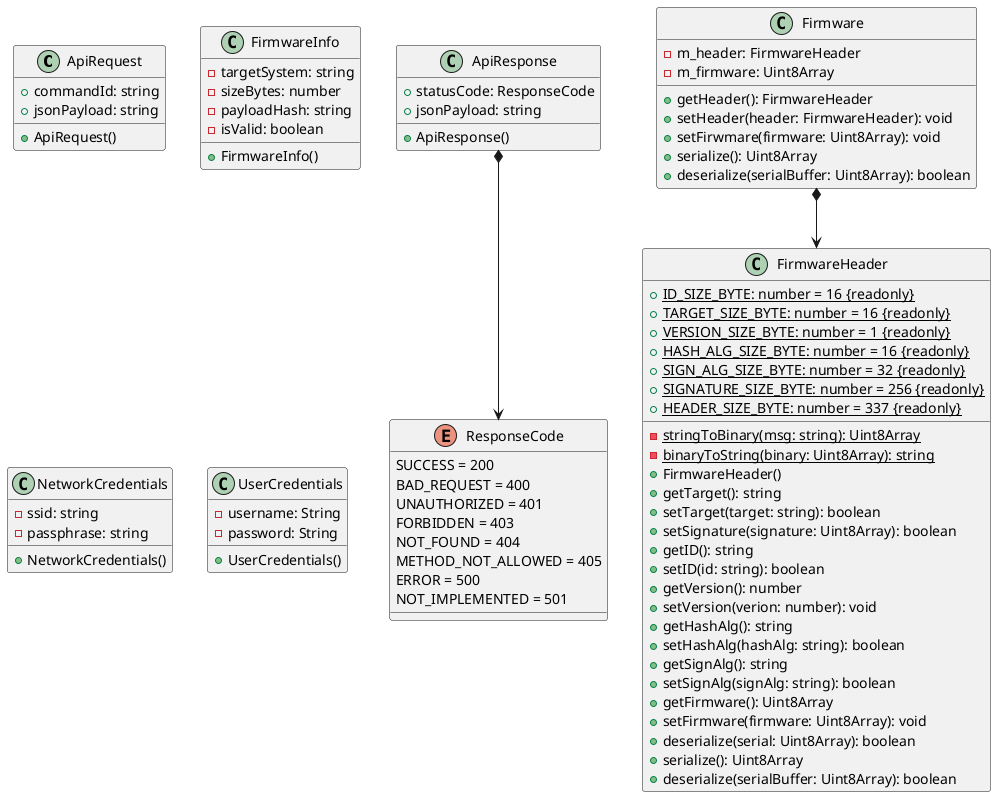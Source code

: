 @startuml
class ApiRequest
{
    + commandId: string
    + jsonPayload: string
    + ApiRequest()
}

class ApiResponse
{
    + statusCode: ResponseCode
    + jsonPayload: string
    + ApiResponse()
}
ApiResponse *--> ResponseCode

class Firmware
{
    - m_header: FirmwareHeader
    - m_firmware: Uint8Array
    + getHeader(): FirmwareHeader
    + setHeader(header: FirmwareHeader): void
    + setFirwmare(firmware: Uint8Array): void
    + serialize(): Uint8Array
    + deserialize(serialBuffer: Uint8Array): boolean
}
Firmware *--> FirmwareHeader

class FirmwareHeader
{
    + {static} ID_SIZE_BYTE: number = 16 {readonly}
    + {static} TARGET_SIZE_BYTE: number = 16 {readonly}
    + {static} VERSION_SIZE_BYTE: number = 1 {readonly}
    + {static} HASH_ALG_SIZE_BYTE: number = 16 {readonly}
    + {static} SIGN_ALG_SIZE_BYTE: number = 32 {readonly}
    + {static} SIGNATURE_SIZE_BYTE: number = 256 {readonly}
    + {static} HEADER_SIZE_BYTE: number = 337 {readonly}
    - {static} stringToBinary(msg: string): Uint8Array
    - {static} binaryToString(binary: Uint8Array): string
    + FirmwareHeader()
    + getTarget(): string
    + setTarget(target: string): boolean
    + setSignature(signature: Uint8Array): boolean
    + getID(): string
    + setID(id: string): boolean
    + getVersion(): number
    + setVersion(verion: number): void
    + getHashAlg(): string
    + setHashAlg(hashAlg: string): boolean
    + getSignAlg(): string
    + setSignAlg(signAlg: string): boolean
    + getFirmware(): Uint8Array
    + setFirmware(firmware: Uint8Array): void
    + deserialize(serial: Uint8Array): boolean
    + serialize(): Uint8Array
    + deserialize(serialBuffer: Uint8Array): boolean
}

class FirmwareInfo
{
    - targetSystem: string
    - sizeBytes: number
    - payloadHash: string
    - isValid: boolean
    + FirmwareInfo()
}

class NetworkCredentials
{
    - ssid: string
    - passphrase: string
    + NetworkCredentials()
}

enum ResponseCode
{
    SUCCESS = 200
    BAD_REQUEST = 400
    UNAUTHORIZED = 401
    FORBIDDEN = 403
    NOT_FOUND = 404
    METHOD_NOT_ALLOWED = 405
    ERROR = 500
    NOT_IMPLEMENTED = 501
}

class UserCredentials
{
    - username: String
    - password: String
    + UserCredentials()
}
@enduml
